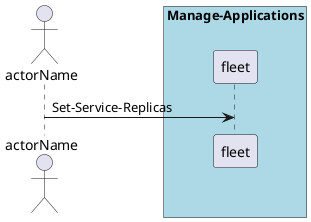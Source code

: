@startuml
Actor "actorName" as A

box "Manage-Applications" #lightblue
participant "fleet" as S
A -> S : Set-Service-Replicas
end box

@enduml
